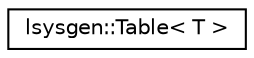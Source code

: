 digraph "Graphical Class Hierarchy"
{
 // LATEX_PDF_SIZE
  edge [fontname="Helvetica",fontsize="10",labelfontname="Helvetica",labelfontsize="10"];
  node [fontname="Helvetica",fontsize="10",shape=record];
  rankdir="LR";
  Node0 [label="lsysgen::Table\< T \>",height=0.2,width=0.4,color="black", fillcolor="white", style="filled",URL="$classlsysgen_1_1Table.html",tooltip=" "];
}
